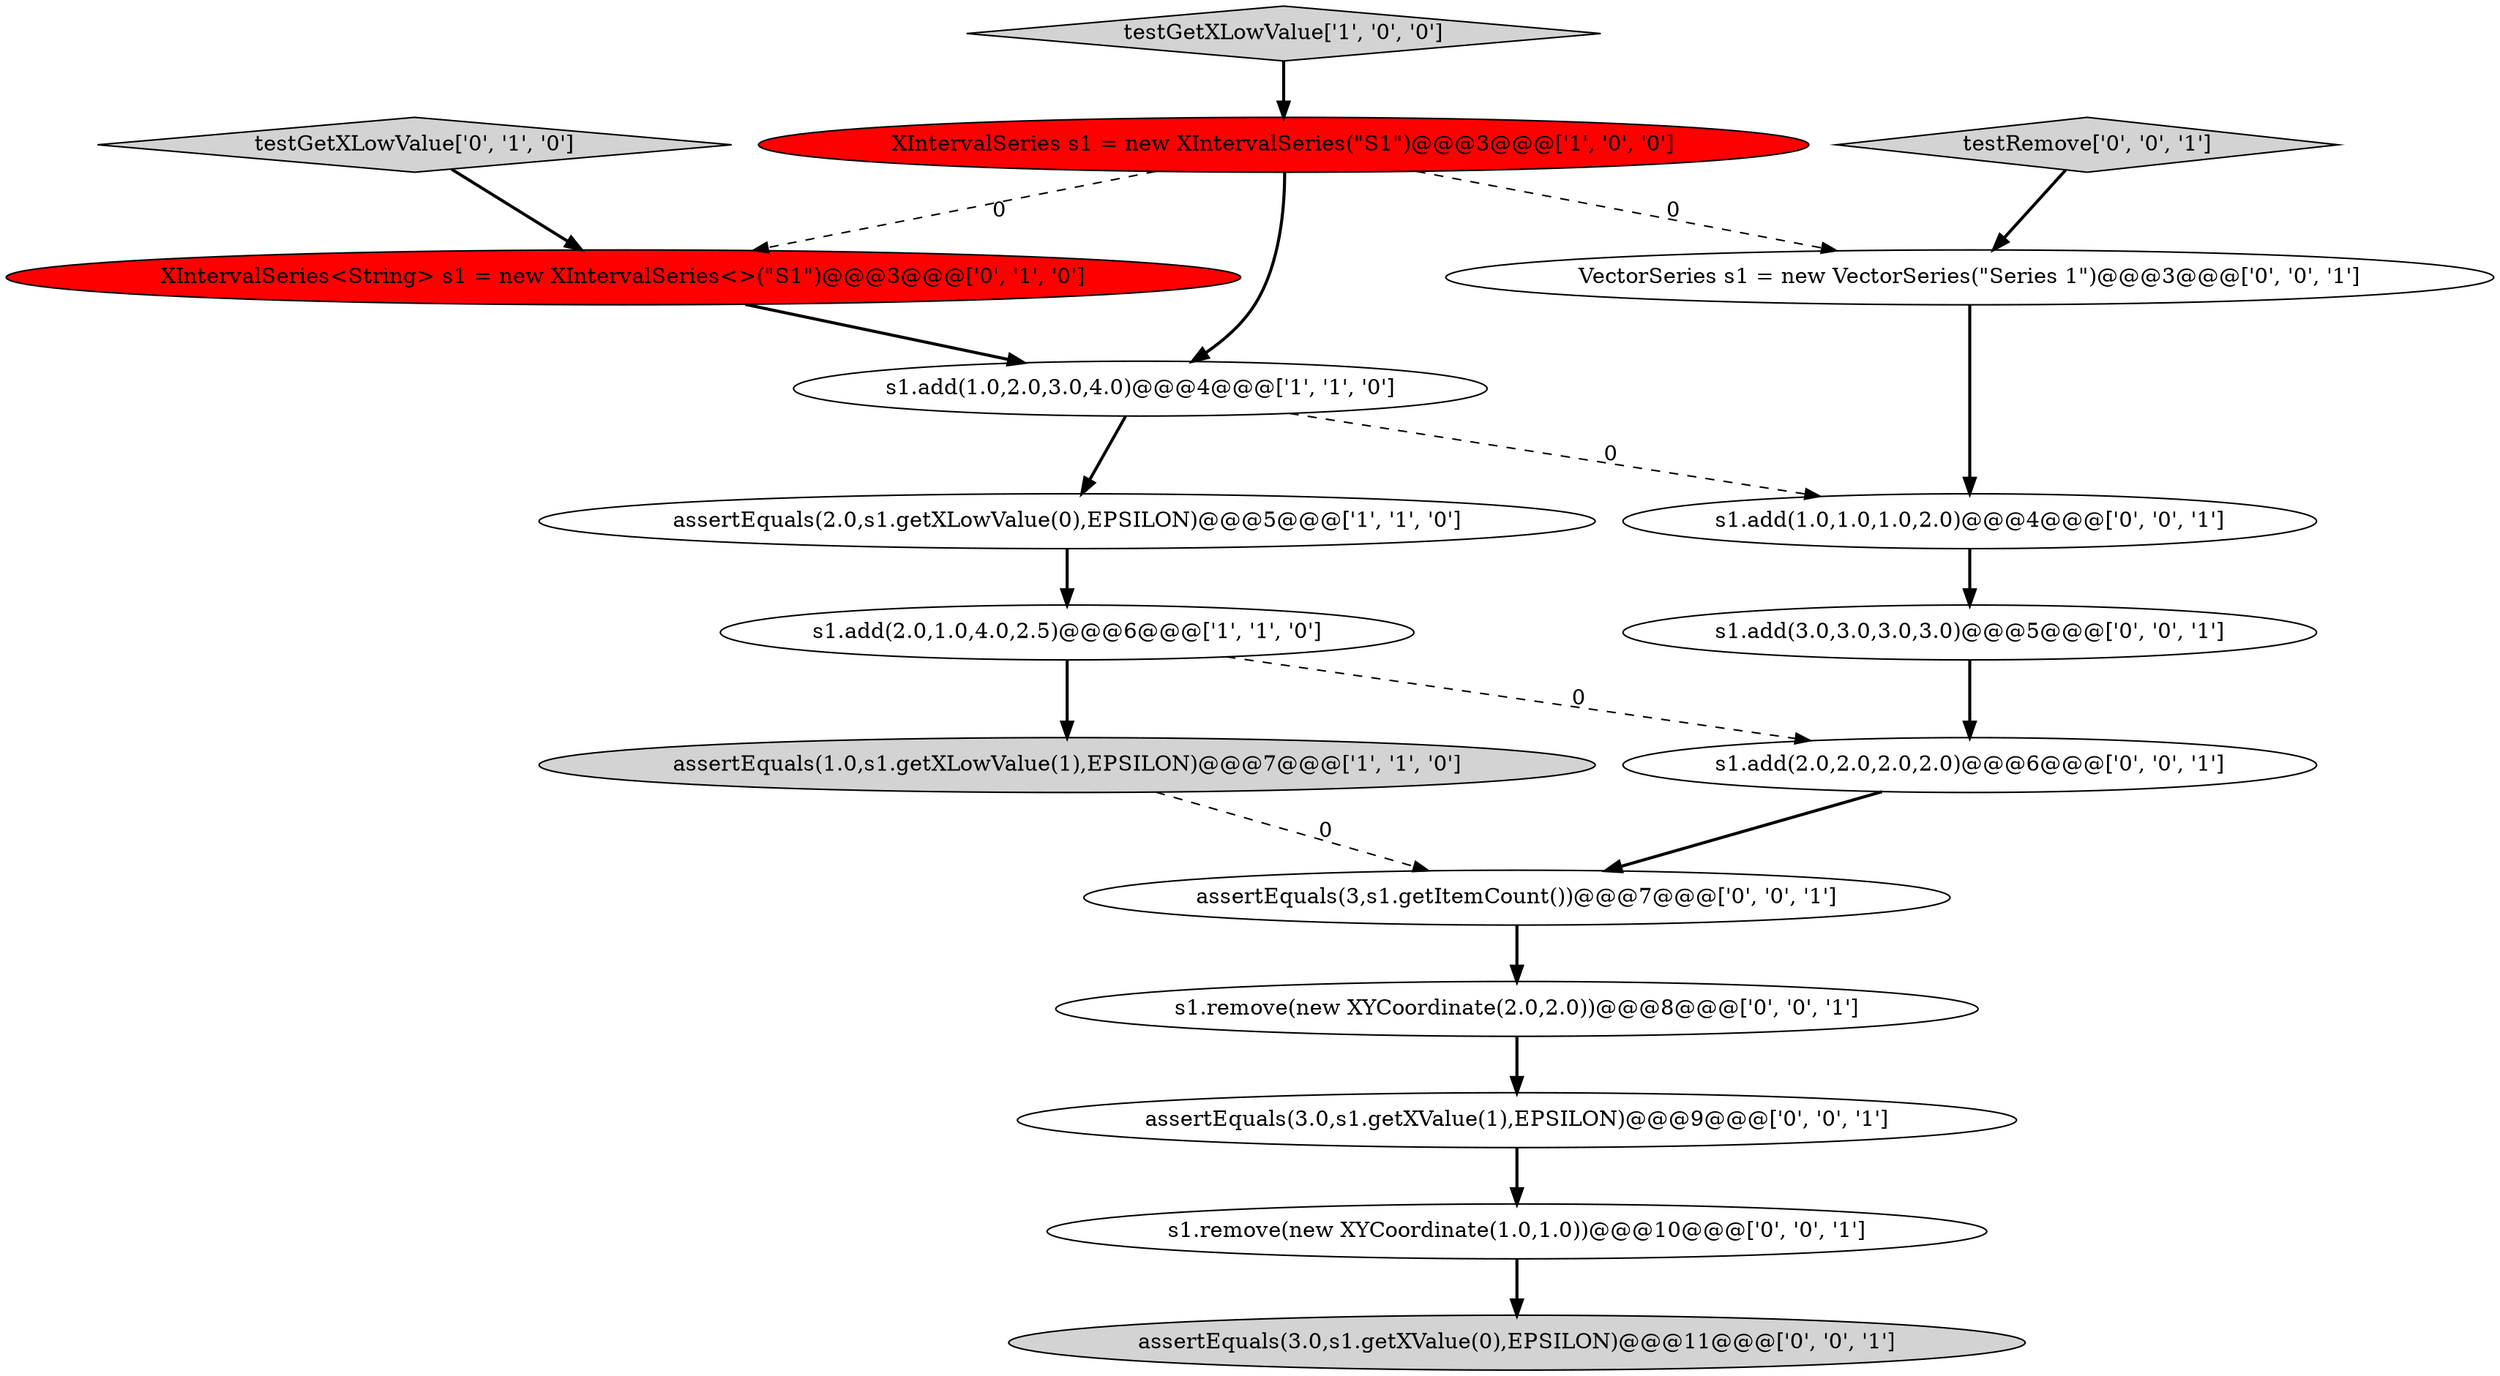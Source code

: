 digraph {
2 [style = filled, label = "assertEquals(2.0,s1.getXLowValue(0),EPSILON)@@@5@@@['1', '1', '0']", fillcolor = white, shape = ellipse image = "AAA0AAABBB1BBB"];
13 [style = filled, label = "testRemove['0', '0', '1']", fillcolor = lightgray, shape = diamond image = "AAA0AAABBB3BBB"];
10 [style = filled, label = "VectorSeries s1 = new VectorSeries(\"Series 1\")@@@3@@@['0', '0', '1']", fillcolor = white, shape = ellipse image = "AAA0AAABBB3BBB"];
4 [style = filled, label = "testGetXLowValue['1', '0', '0']", fillcolor = lightgray, shape = diamond image = "AAA0AAABBB1BBB"];
7 [style = filled, label = "XIntervalSeries<String> s1 = new XIntervalSeries<>(\"S1\")@@@3@@@['0', '1', '0']", fillcolor = red, shape = ellipse image = "AAA1AAABBB2BBB"];
1 [style = filled, label = "assertEquals(1.0,s1.getXLowValue(1),EPSILON)@@@7@@@['1', '1', '0']", fillcolor = lightgray, shape = ellipse image = "AAA0AAABBB1BBB"];
6 [style = filled, label = "testGetXLowValue['0', '1', '0']", fillcolor = lightgray, shape = diamond image = "AAA0AAABBB2BBB"];
9 [style = filled, label = "s1.remove(new XYCoordinate(1.0,1.0))@@@10@@@['0', '0', '1']", fillcolor = white, shape = ellipse image = "AAA0AAABBB3BBB"];
5 [style = filled, label = "s1.add(1.0,2.0,3.0,4.0)@@@4@@@['1', '1', '0']", fillcolor = white, shape = ellipse image = "AAA0AAABBB1BBB"];
12 [style = filled, label = "s1.add(2.0,2.0,2.0,2.0)@@@6@@@['0', '0', '1']", fillcolor = white, shape = ellipse image = "AAA0AAABBB3BBB"];
15 [style = filled, label = "assertEquals(3,s1.getItemCount())@@@7@@@['0', '0', '1']", fillcolor = white, shape = ellipse image = "AAA0AAABBB3BBB"];
3 [style = filled, label = "XIntervalSeries s1 = new XIntervalSeries(\"S1\")@@@3@@@['1', '0', '0']", fillcolor = red, shape = ellipse image = "AAA1AAABBB1BBB"];
0 [style = filled, label = "s1.add(2.0,1.0,4.0,2.5)@@@6@@@['1', '1', '0']", fillcolor = white, shape = ellipse image = "AAA0AAABBB1BBB"];
8 [style = filled, label = "assertEquals(3.0,s1.getXValue(0),EPSILON)@@@11@@@['0', '0', '1']", fillcolor = lightgray, shape = ellipse image = "AAA0AAABBB3BBB"];
17 [style = filled, label = "assertEquals(3.0,s1.getXValue(1),EPSILON)@@@9@@@['0', '0', '1']", fillcolor = white, shape = ellipse image = "AAA0AAABBB3BBB"];
11 [style = filled, label = "s1.add(3.0,3.0,3.0,3.0)@@@5@@@['0', '0', '1']", fillcolor = white, shape = ellipse image = "AAA0AAABBB3BBB"];
16 [style = filled, label = "s1.remove(new XYCoordinate(2.0,2.0))@@@8@@@['0', '0', '1']", fillcolor = white, shape = ellipse image = "AAA0AAABBB3BBB"];
14 [style = filled, label = "s1.add(1.0,1.0,1.0,2.0)@@@4@@@['0', '0', '1']", fillcolor = white, shape = ellipse image = "AAA0AAABBB3BBB"];
13->10 [style = bold, label=""];
4->3 [style = bold, label=""];
5->14 [style = dashed, label="0"];
10->14 [style = bold, label=""];
3->7 [style = dashed, label="0"];
1->15 [style = dashed, label="0"];
17->9 [style = bold, label=""];
12->15 [style = bold, label=""];
11->12 [style = bold, label=""];
16->17 [style = bold, label=""];
0->12 [style = dashed, label="0"];
15->16 [style = bold, label=""];
9->8 [style = bold, label=""];
5->2 [style = bold, label=""];
3->5 [style = bold, label=""];
2->0 [style = bold, label=""];
7->5 [style = bold, label=""];
0->1 [style = bold, label=""];
3->10 [style = dashed, label="0"];
6->7 [style = bold, label=""];
14->11 [style = bold, label=""];
}
